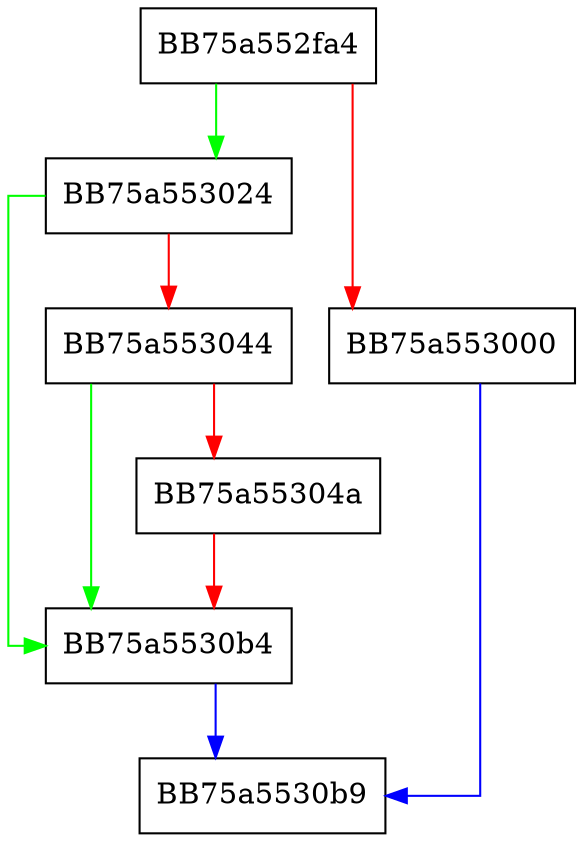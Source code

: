 digraph RemoveDetection {
  node [shape="box"];
  graph [splines=ortho];
  BB75a552fa4 -> BB75a553024 [color="green"];
  BB75a552fa4 -> BB75a553000 [color="red"];
  BB75a553000 -> BB75a5530b9 [color="blue"];
  BB75a553024 -> BB75a5530b4 [color="green"];
  BB75a553024 -> BB75a553044 [color="red"];
  BB75a553044 -> BB75a5530b4 [color="green"];
  BB75a553044 -> BB75a55304a [color="red"];
  BB75a55304a -> BB75a5530b4 [color="red"];
  BB75a5530b4 -> BB75a5530b9 [color="blue"];
}